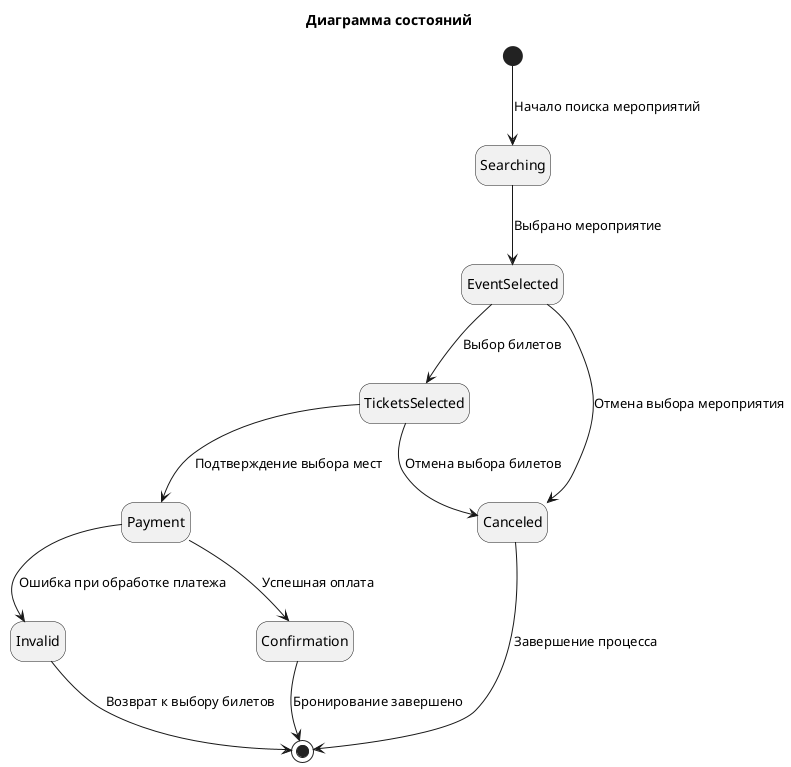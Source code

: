 @startuml Диаграмма состояний
    title Диаграмма состояний
    top to bottom direction
    hide empty description
    skinparam nodesep 65
    [*] --> Searching : Начало поиска мероприятий
    Searching --> EventSelected : Выбрано мероприятие
    EventSelected --> TicketsSelected : Выбор билетов
    TicketsSelected --> Payment : Подтверждение выбора мест
    Payment --> Invalid : Ошибка при обработке платежа
    Payment --> Confirmation : Успешная оплата
    Confirmation --> [*] : Бронирование завершено
    Invalid --> [*] : Возврат к выбору билетов
    EventSelected --> Canceled : Отмена выбора мероприятия
    TicketsSelected --> Canceled : Отмена выбора билетов
    Canceled --> [*] : Завершение процесса
@enduml